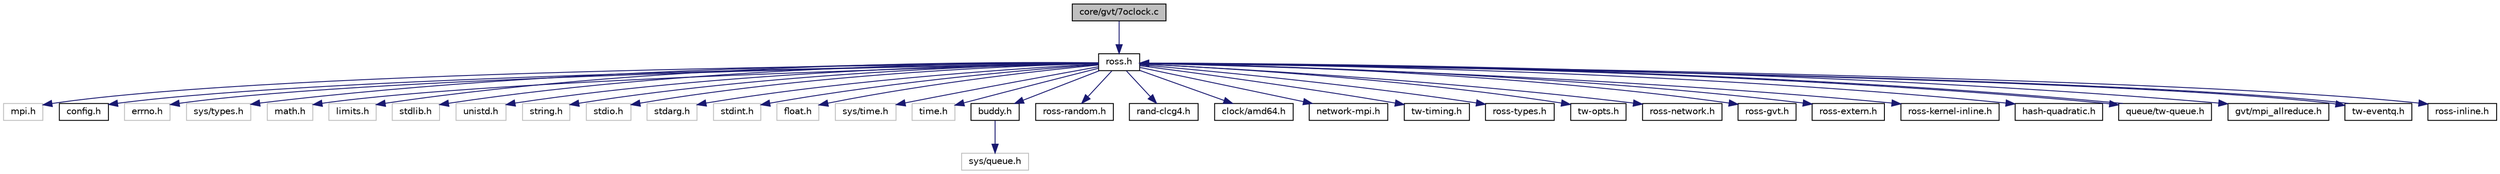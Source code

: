 digraph G
{
  edge [fontname="Helvetica",fontsize="10",labelfontname="Helvetica",labelfontsize="10"];
  node [fontname="Helvetica",fontsize="10",shape=record];
  Node1 [label="core/gvt/7oclock.c",height=0.2,width=0.4,color="black", fillcolor="grey75", style="filled" fontcolor="black"];
  Node1 -> Node2 [color="midnightblue",fontsize="10",style="solid",fontname="Helvetica"];
  Node2 [label="ross.h",height=0.2,width=0.4,color="black", fillcolor="white", style="filled",URL="$ross_8h.html"];
  Node2 -> Node3 [color="midnightblue",fontsize="10",style="solid",fontname="Helvetica"];
  Node3 [label="mpi.h",height=0.2,width=0.4,color="grey75", fillcolor="white", style="filled"];
  Node2 -> Node4 [color="midnightblue",fontsize="10",style="solid",fontname="Helvetica"];
  Node4 [label="config.h",height=0.2,width=0.4,color="black", fillcolor="white", style="filled",URL="$config_8h.html"];
  Node2 -> Node5 [color="midnightblue",fontsize="10",style="solid",fontname="Helvetica"];
  Node5 [label="errno.h",height=0.2,width=0.4,color="grey75", fillcolor="white", style="filled"];
  Node2 -> Node6 [color="midnightblue",fontsize="10",style="solid",fontname="Helvetica"];
  Node6 [label="sys/types.h",height=0.2,width=0.4,color="grey75", fillcolor="white", style="filled"];
  Node2 -> Node7 [color="midnightblue",fontsize="10",style="solid",fontname="Helvetica"];
  Node7 [label="math.h",height=0.2,width=0.4,color="grey75", fillcolor="white", style="filled"];
  Node2 -> Node8 [color="midnightblue",fontsize="10",style="solid",fontname="Helvetica"];
  Node8 [label="limits.h",height=0.2,width=0.4,color="grey75", fillcolor="white", style="filled"];
  Node2 -> Node9 [color="midnightblue",fontsize="10",style="solid",fontname="Helvetica"];
  Node9 [label="stdlib.h",height=0.2,width=0.4,color="grey75", fillcolor="white", style="filled"];
  Node2 -> Node10 [color="midnightblue",fontsize="10",style="solid",fontname="Helvetica"];
  Node10 [label="unistd.h",height=0.2,width=0.4,color="grey75", fillcolor="white", style="filled"];
  Node2 -> Node11 [color="midnightblue",fontsize="10",style="solid",fontname="Helvetica"];
  Node11 [label="string.h",height=0.2,width=0.4,color="grey75", fillcolor="white", style="filled"];
  Node2 -> Node12 [color="midnightblue",fontsize="10",style="solid",fontname="Helvetica"];
  Node12 [label="stdio.h",height=0.2,width=0.4,color="grey75", fillcolor="white", style="filled"];
  Node2 -> Node13 [color="midnightblue",fontsize="10",style="solid",fontname="Helvetica"];
  Node13 [label="stdarg.h",height=0.2,width=0.4,color="grey75", fillcolor="white", style="filled"];
  Node2 -> Node14 [color="midnightblue",fontsize="10",style="solid",fontname="Helvetica"];
  Node14 [label="stdint.h",height=0.2,width=0.4,color="grey75", fillcolor="white", style="filled"];
  Node2 -> Node15 [color="midnightblue",fontsize="10",style="solid",fontname="Helvetica"];
  Node15 [label="float.h",height=0.2,width=0.4,color="grey75", fillcolor="white", style="filled"];
  Node2 -> Node16 [color="midnightblue",fontsize="10",style="solid",fontname="Helvetica"];
  Node16 [label="sys/time.h",height=0.2,width=0.4,color="grey75", fillcolor="white", style="filled"];
  Node2 -> Node17 [color="midnightblue",fontsize="10",style="solid",fontname="Helvetica"];
  Node17 [label="time.h",height=0.2,width=0.4,color="grey75", fillcolor="white", style="filled"];
  Node2 -> Node18 [color="midnightblue",fontsize="10",style="solid",fontname="Helvetica"];
  Node18 [label="buddy.h",height=0.2,width=0.4,color="black", fillcolor="white", style="filled",URL="$buddy_8h.html",tooltip="Buddy-system memory allocator."];
  Node18 -> Node19 [color="midnightblue",fontsize="10",style="solid",fontname="Helvetica"];
  Node19 [label="sys/queue.h",height=0.2,width=0.4,color="grey75", fillcolor="white", style="filled"];
  Node2 -> Node20 [color="midnightblue",fontsize="10",style="solid",fontname="Helvetica"];
  Node20 [label="ross-random.h",height=0.2,width=0.4,color="black", fillcolor="white", style="filled",URL="$ross-random_8h.html"];
  Node2 -> Node21 [color="midnightblue",fontsize="10",style="solid",fontname="Helvetica"];
  Node21 [label="rand-clcg4.h",height=0.2,width=0.4,color="black", fillcolor="white", style="filled",URL="$rand-clcg4_8h.html"];
  Node2 -> Node22 [color="midnightblue",fontsize="10",style="solid",fontname="Helvetica"];
  Node22 [label="clock/amd64.h",height=0.2,width=0.4,color="black", fillcolor="white", style="filled",URL="$amd64_8h.html"];
  Node2 -> Node23 [color="midnightblue",fontsize="10",style="solid",fontname="Helvetica"];
  Node23 [label="network-mpi.h",height=0.2,width=0.4,color="black", fillcolor="white", style="filled",URL="$network-mpi_8h.html"];
  Node2 -> Node24 [color="midnightblue",fontsize="10",style="solid",fontname="Helvetica"];
  Node24 [label="tw-timing.h",height=0.2,width=0.4,color="black", fillcolor="white", style="filled",URL="$tw-timing_8h.html"];
  Node2 -> Node25 [color="midnightblue",fontsize="10",style="solid",fontname="Helvetica"];
  Node25 [label="ross-types.h",height=0.2,width=0.4,color="black", fillcolor="white", style="filled",URL="$ross-types_8h.html",tooltip="Definition of ROSS basic types."];
  Node2 -> Node26 [color="midnightblue",fontsize="10",style="solid",fontname="Helvetica"];
  Node26 [label="tw-opts.h",height=0.2,width=0.4,color="black", fillcolor="white", style="filled",URL="$tw-opts_8h.html"];
  Node2 -> Node27 [color="midnightblue",fontsize="10",style="solid",fontname="Helvetica"];
  Node27 [label="ross-network.h",height=0.2,width=0.4,color="black", fillcolor="white", style="filled",URL="$ross-network_8h.html"];
  Node2 -> Node28 [color="midnightblue",fontsize="10",style="solid",fontname="Helvetica"];
  Node28 [label="ross-gvt.h",height=0.2,width=0.4,color="black", fillcolor="white", style="filled",URL="$ross-gvt_8h.html"];
  Node2 -> Node29 [color="midnightblue",fontsize="10",style="solid",fontname="Helvetica"];
  Node29 [label="ross-extern.h",height=0.2,width=0.4,color="black", fillcolor="white", style="filled",URL="$ross-extern_8h.html"];
  Node2 -> Node30 [color="midnightblue",fontsize="10",style="solid",fontname="Helvetica"];
  Node30 [label="ross-kernel-inline.h",height=0.2,width=0.4,color="black", fillcolor="white", style="filled",URL="$ross-kernel-inline_8h.html"];
  Node2 -> Node31 [color="midnightblue",fontsize="10",style="solid",fontname="Helvetica"];
  Node31 [label="hash-quadratic.h",height=0.2,width=0.4,color="black", fillcolor="white", style="filled",URL="$hash-quadratic_8h.html"];
  Node2 -> Node32 [color="midnightblue",fontsize="10",style="solid",fontname="Helvetica"];
  Node32 [label="queue/tw-queue.h",height=0.2,width=0.4,color="black", fillcolor="white", style="filled",URL="$tw-queue_8h.html"];
  Node32 -> Node2 [color="midnightblue",fontsize="10",style="solid",fontname="Helvetica"];
  Node2 -> Node33 [color="midnightblue",fontsize="10",style="solid",fontname="Helvetica"];
  Node33 [label="gvt/mpi_allreduce.h",height=0.2,width=0.4,color="black", fillcolor="white", style="filled",URL="$mpi__allreduce_8h.html"];
  Node2 -> Node34 [color="midnightblue",fontsize="10",style="solid",fontname="Helvetica"];
  Node34 [label="tw-eventq.h",height=0.2,width=0.4,color="black", fillcolor="white", style="filled",URL="$tw-eventq_8h.html"];
  Node34 -> Node2 [color="midnightblue",fontsize="10",style="solid",fontname="Helvetica"];
  Node2 -> Node35 [color="midnightblue",fontsize="10",style="solid",fontname="Helvetica"];
  Node35 [label="ross-inline.h",height=0.2,width=0.4,color="black", fillcolor="white", style="filled",URL="$ross-inline_8h.html"];
}
